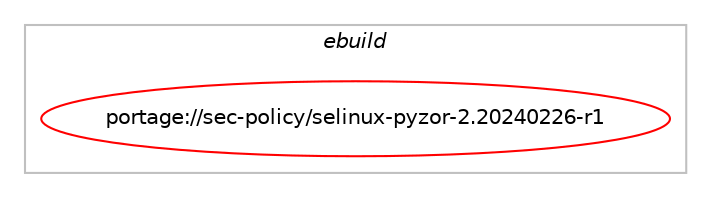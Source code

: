 digraph prolog {

# *************
# Graph options
# *************

newrank=true;
concentrate=true;
compound=true;
graph [rankdir=LR,fontname=Helvetica,fontsize=10,ranksep=1.5];#, ranksep=2.5, nodesep=0.2];
edge  [arrowhead=vee];
node  [fontname=Helvetica,fontsize=10];

# **********
# The ebuild
# **********

subgraph cluster_leftcol {
color=gray;
label=<<i>ebuild</i>>;
id [label="portage://sec-policy/selinux-pyzor-2.20240226-r1", color=red, width=4, href="../sec-policy/selinux-pyzor-2.20240226-r1.svg"];
}

# ****************
# The dependencies
# ****************

subgraph cluster_midcol {
color=gray;
label=<<i>dependencies</i>>;
subgraph cluster_compile {
fillcolor="#eeeeee";
style=filled;
label=<<i>compile</i>>;
# *** BEGIN UNKNOWN DEPENDENCY TYPE (TODO) ***
# id -> equal(package_dependency(portage://sec-policy/selinux-pyzor-2.20240226-r1,install,no,sec-policy,selinux-base-policy,greaterequal,[2.20240226,,-r1,2.20240226-r1],[],[]))
# *** END UNKNOWN DEPENDENCY TYPE (TODO) ***

# *** BEGIN UNKNOWN DEPENDENCY TYPE (TODO) ***
# id -> equal(package_dependency(portage://sec-policy/selinux-pyzor-2.20240226-r1,install,no,sys-apps,policycoreutils,greaterequal,[2.0.82,,,2.0.82],[],[]))
# *** END UNKNOWN DEPENDENCY TYPE (TODO) ***

}
subgraph cluster_compileandrun {
fillcolor="#eeeeee";
style=filled;
label=<<i>compile and run</i>>;
}
subgraph cluster_run {
fillcolor="#eeeeee";
style=filled;
label=<<i>run</i>>;
# *** BEGIN UNKNOWN DEPENDENCY TYPE (TODO) ***
# id -> equal(package_dependency(portage://sec-policy/selinux-pyzor-2.20240226-r1,run,no,sec-policy,selinux-base-policy,greaterequal,[2.20240226,,-r1,2.20240226-r1],[],[]))
# *** END UNKNOWN DEPENDENCY TYPE (TODO) ***

# *** BEGIN UNKNOWN DEPENDENCY TYPE (TODO) ***
# id -> equal(package_dependency(portage://sec-policy/selinux-pyzor-2.20240226-r1,run,no,sys-apps,policycoreutils,greaterequal,[2.0.82,,,2.0.82],[],[]))
# *** END UNKNOWN DEPENDENCY TYPE (TODO) ***

}
}

# **************
# The candidates
# **************

subgraph cluster_choices {
rank=same;
color=gray;
label=<<i>candidates</i>>;

}

}
